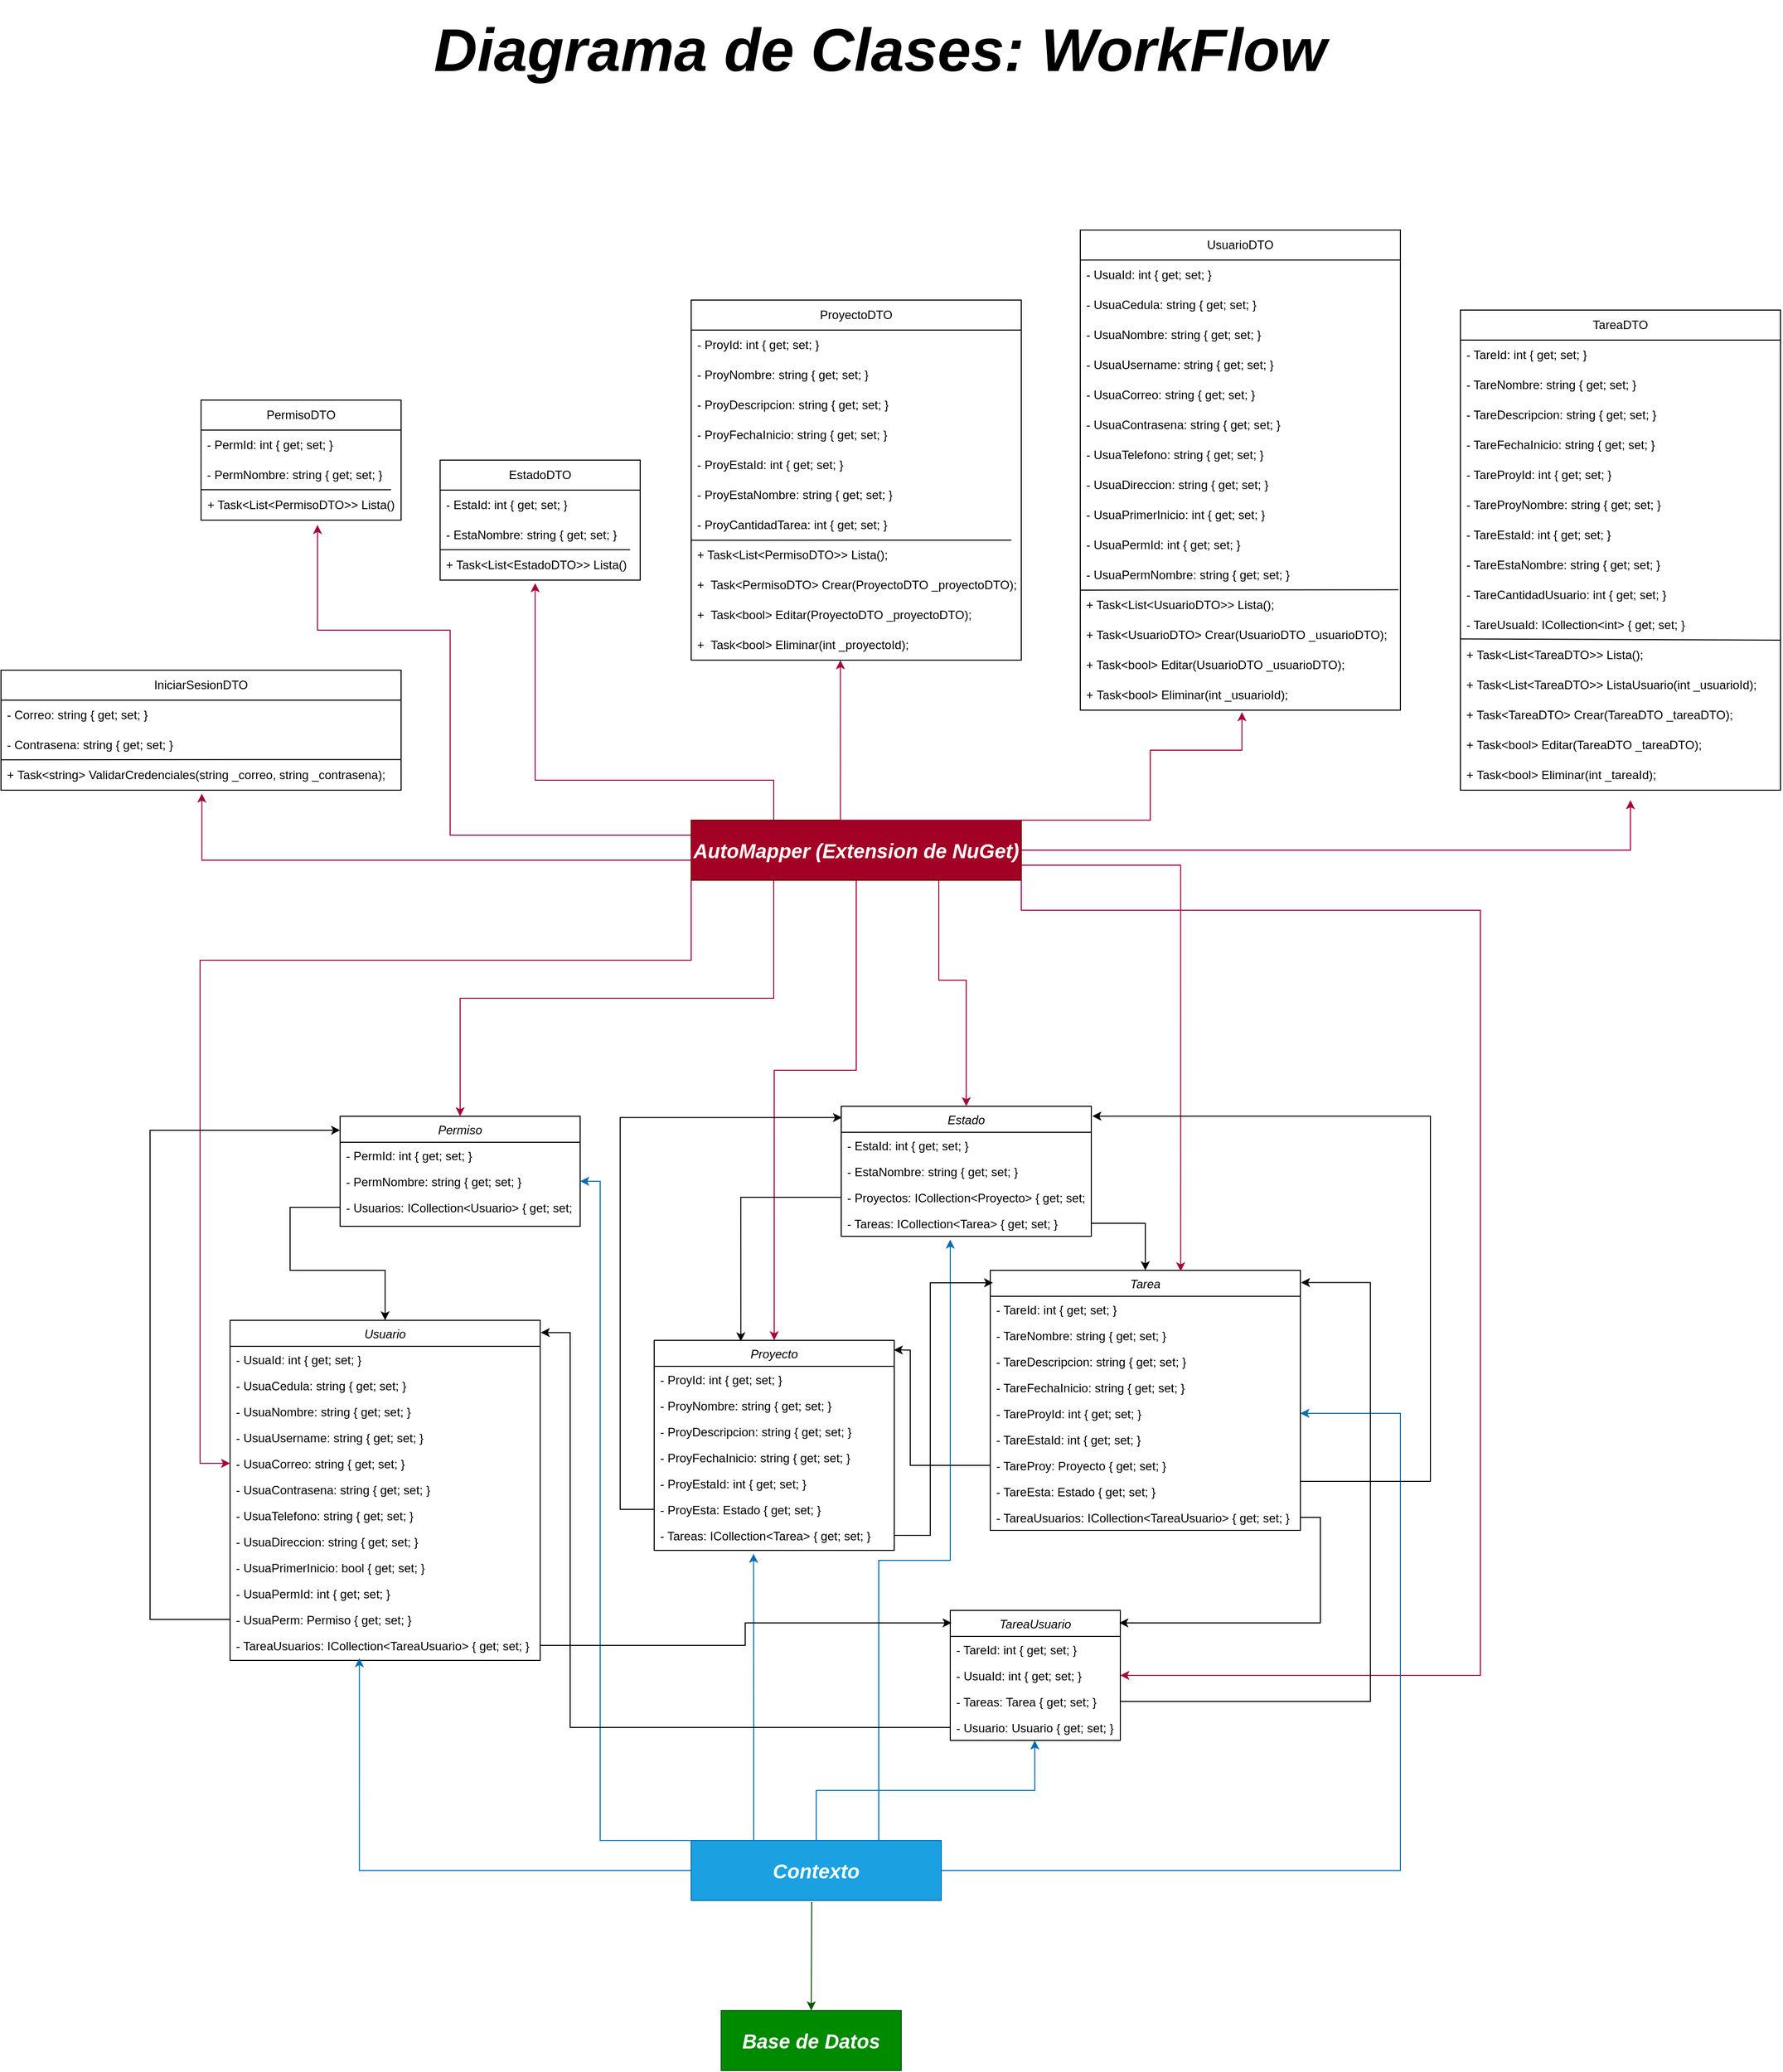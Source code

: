 <mxfile>
    <diagram id="C5RBs43oDa-KdzZeNtuy" name="Page-1">
        <mxGraphModel dx="2502" dy="2312" grid="1" gridSize="10" guides="1" tooltips="1" connect="1" arrows="1" fold="1" page="1" pageScale="1" pageWidth="827" pageHeight="1169" math="0" shadow="0">
            <root>
                <mxCell id="WIyWlLk6GJQsqaUBKTNV-0"/>
                <mxCell id="WIyWlLk6GJQsqaUBKTNV-1" parent="WIyWlLk6GJQsqaUBKTNV-0"/>
                <mxCell id="zkfFHV4jXpPFQw0GAbJ--0" value="Usuario" style="swimlane;fontStyle=2;align=center;verticalAlign=top;childLayout=stackLayout;horizontal=1;startSize=26;horizontalStack=0;resizeParent=1;resizeLast=0;collapsible=1;marginBottom=0;rounded=0;shadow=0;strokeWidth=1;" parent="WIyWlLk6GJQsqaUBKTNV-1" vertex="1">
                    <mxGeometry x="-250" y="230" width="310" height="340" as="geometry">
                        <mxRectangle x="230" y="140" width="160" height="26" as="alternateBounds"/>
                    </mxGeometry>
                </mxCell>
                <mxCell id="zkfFHV4jXpPFQw0GAbJ--1" value="- UsuaId: int { get; set; }" style="text;align=left;verticalAlign=top;spacingLeft=4;spacingRight=4;overflow=hidden;rotatable=0;points=[[0,0.5],[1,0.5]];portConstraint=eastwest;" parent="zkfFHV4jXpPFQw0GAbJ--0" vertex="1">
                    <mxGeometry y="26" width="310" height="26" as="geometry"/>
                </mxCell>
                <mxCell id="zkfFHV4jXpPFQw0GAbJ--3" value="- UsuaCedula: string { get; set; }" style="text;align=left;verticalAlign=top;spacingLeft=4;spacingRight=4;overflow=hidden;rotatable=0;points=[[0,0.5],[1,0.5]];portConstraint=eastwest;rounded=0;shadow=0;html=0;" parent="zkfFHV4jXpPFQw0GAbJ--0" vertex="1">
                    <mxGeometry y="52" width="310" height="26" as="geometry"/>
                </mxCell>
                <mxCell id="zkfFHV4jXpPFQw0GAbJ--2" value="- UsuaNombre: string { get; set; }" style="text;align=left;verticalAlign=top;spacingLeft=4;spacingRight=4;overflow=hidden;rotatable=0;points=[[0,0.5],[1,0.5]];portConstraint=eastwest;rounded=0;shadow=0;html=0;" parent="zkfFHV4jXpPFQw0GAbJ--0" vertex="1">
                    <mxGeometry y="78" width="310" height="26" as="geometry"/>
                </mxCell>
                <mxCell id="cgfLAunjBl5AqcfW7Ivh-0" value="- UsuaUsername: string { get; set; }" style="text;align=left;verticalAlign=top;spacingLeft=4;spacingRight=4;overflow=hidden;rotatable=0;points=[[0,0.5],[1,0.5]];portConstraint=eastwest;rounded=0;shadow=0;html=0;" parent="zkfFHV4jXpPFQw0GAbJ--0" vertex="1">
                    <mxGeometry y="104" width="310" height="26" as="geometry"/>
                </mxCell>
                <mxCell id="cgfLAunjBl5AqcfW7Ivh-1" value="- UsuaCorreo: string { get; set; }" style="text;align=left;verticalAlign=top;spacingLeft=4;spacingRight=4;overflow=hidden;rotatable=0;points=[[0,0.5],[1,0.5]];portConstraint=eastwest;rounded=0;shadow=0;html=0;" parent="zkfFHV4jXpPFQw0GAbJ--0" vertex="1">
                    <mxGeometry y="130" width="310" height="26" as="geometry"/>
                </mxCell>
                <mxCell id="cgfLAunjBl5AqcfW7Ivh-2" value="- UsuaContrasena: string { get; set; }" style="text;align=left;verticalAlign=top;spacingLeft=4;spacingRight=4;overflow=hidden;rotatable=0;points=[[0,0.5],[1,0.5]];portConstraint=eastwest;rounded=0;shadow=0;html=0;" parent="zkfFHV4jXpPFQw0GAbJ--0" vertex="1">
                    <mxGeometry y="156" width="310" height="26" as="geometry"/>
                </mxCell>
                <mxCell id="cgfLAunjBl5AqcfW7Ivh-3" value="- UsuaTelefono: string { get; set; }" style="text;align=left;verticalAlign=top;spacingLeft=4;spacingRight=4;overflow=hidden;rotatable=0;points=[[0,0.5],[1,0.5]];portConstraint=eastwest;rounded=0;shadow=0;html=0;" parent="zkfFHV4jXpPFQw0GAbJ--0" vertex="1">
                    <mxGeometry y="182" width="310" height="26" as="geometry"/>
                </mxCell>
                <mxCell id="cgfLAunjBl5AqcfW7Ivh-4" value="- UsuaDireccion: string { get; set; }" style="text;align=left;verticalAlign=top;spacingLeft=4;spacingRight=4;overflow=hidden;rotatable=0;points=[[0,0.5],[1,0.5]];portConstraint=eastwest;rounded=0;shadow=0;html=0;" parent="zkfFHV4jXpPFQw0GAbJ--0" vertex="1">
                    <mxGeometry y="208" width="310" height="26" as="geometry"/>
                </mxCell>
                <mxCell id="cgfLAunjBl5AqcfW7Ivh-5" value="- UsuaPrimerInicio: bool { get; set; }" style="text;align=left;verticalAlign=top;spacingLeft=4;spacingRight=4;overflow=hidden;rotatable=0;points=[[0,0.5],[1,0.5]];portConstraint=eastwest;rounded=0;shadow=0;html=0;" parent="zkfFHV4jXpPFQw0GAbJ--0" vertex="1">
                    <mxGeometry y="234" width="310" height="26" as="geometry"/>
                </mxCell>
                <mxCell id="cgfLAunjBl5AqcfW7Ivh-6" value="- UsuaPermId: int { get; set; }" style="text;align=left;verticalAlign=top;spacingLeft=4;spacingRight=4;overflow=hidden;rotatable=0;points=[[0,0.5],[1,0.5]];portConstraint=eastwest;rounded=0;shadow=0;html=0;" parent="zkfFHV4jXpPFQw0GAbJ--0" vertex="1">
                    <mxGeometry y="260" width="310" height="26" as="geometry"/>
                </mxCell>
                <mxCell id="cgfLAunjBl5AqcfW7Ivh-7" value="- UsuaPerm: Permiso { get; set; }" style="text;align=left;verticalAlign=top;spacingLeft=4;spacingRight=4;overflow=hidden;rotatable=0;points=[[0,0.5],[1,0.5]];portConstraint=eastwest;rounded=0;shadow=0;html=0;" parent="zkfFHV4jXpPFQw0GAbJ--0" vertex="1">
                    <mxGeometry y="286" width="310" height="26" as="geometry"/>
                </mxCell>
                <mxCell id="cgfLAunjBl5AqcfW7Ivh-8" value="- TareaUsuarios: ICollection&lt;TareaUsuario&gt; { get; set; }" style="text;align=left;verticalAlign=top;spacingLeft=4;spacingRight=4;overflow=hidden;rotatable=0;points=[[0,0.5],[1,0.5]];portConstraint=eastwest;rounded=0;shadow=0;html=0;" parent="zkfFHV4jXpPFQw0GAbJ--0" vertex="1">
                    <mxGeometry y="312" width="310" height="26" as="geometry"/>
                </mxCell>
                <mxCell id="cgfLAunjBl5AqcfW7Ivh-11" value="Permiso" style="swimlane;fontStyle=2;align=center;verticalAlign=top;childLayout=stackLayout;horizontal=1;startSize=26;horizontalStack=0;resizeParent=1;resizeLast=0;collapsible=1;marginBottom=0;rounded=0;shadow=0;strokeWidth=1;" parent="WIyWlLk6GJQsqaUBKTNV-1" vertex="1">
                    <mxGeometry x="-140" y="26" width="240" height="110" as="geometry">
                        <mxRectangle x="230" y="140" width="160" height="26" as="alternateBounds"/>
                    </mxGeometry>
                </mxCell>
                <mxCell id="cgfLAunjBl5AqcfW7Ivh-12" value="- PermId: int { get; set; }" style="text;align=left;verticalAlign=top;spacingLeft=4;spacingRight=4;overflow=hidden;rotatable=0;points=[[0,0.5],[1,0.5]];portConstraint=eastwest;" parent="cgfLAunjBl5AqcfW7Ivh-11" vertex="1">
                    <mxGeometry y="26" width="240" height="26" as="geometry"/>
                </mxCell>
                <mxCell id="cgfLAunjBl5AqcfW7Ivh-14" value="- PermNombre: string { get; set; }" style="text;align=left;verticalAlign=top;spacingLeft=4;spacingRight=4;overflow=hidden;rotatable=0;points=[[0,0.5],[1,0.5]];portConstraint=eastwest;rounded=0;shadow=0;html=0;" parent="cgfLAunjBl5AqcfW7Ivh-11" vertex="1">
                    <mxGeometry y="52" width="240" height="26" as="geometry"/>
                </mxCell>
                <mxCell id="cgfLAunjBl5AqcfW7Ivh-43" value="- Usuarios: ICollection&lt;Usuario&gt; { get; set; }" style="text;align=left;verticalAlign=top;spacingLeft=4;spacingRight=4;overflow=hidden;rotatable=0;points=[[0,0.5],[1,0.5]];portConstraint=eastwest;rounded=0;shadow=0;html=0;" parent="cgfLAunjBl5AqcfW7Ivh-11" vertex="1">
                    <mxGeometry y="78" width="240" height="26" as="geometry"/>
                </mxCell>
                <mxCell id="cgfLAunjBl5AqcfW7Ivh-39" value="Estado&#10;" style="swimlane;fontStyle=2;align=center;verticalAlign=top;childLayout=stackLayout;horizontal=1;startSize=26;horizontalStack=0;resizeParent=1;resizeLast=0;collapsible=1;marginBottom=0;rounded=0;shadow=0;strokeWidth=1;" parent="WIyWlLk6GJQsqaUBKTNV-1" vertex="1">
                    <mxGeometry x="361" y="16" width="250" height="130" as="geometry">
                        <mxRectangle x="230" y="140" width="160" height="26" as="alternateBounds"/>
                    </mxGeometry>
                </mxCell>
                <mxCell id="cgfLAunjBl5AqcfW7Ivh-40" value="- EstaId: int { get; set; }" style="text;align=left;verticalAlign=top;spacingLeft=4;spacingRight=4;overflow=hidden;rotatable=0;points=[[0,0.5],[1,0.5]];portConstraint=eastwest;" parent="cgfLAunjBl5AqcfW7Ivh-39" vertex="1">
                    <mxGeometry y="26" width="250" height="26" as="geometry"/>
                </mxCell>
                <mxCell id="cgfLAunjBl5AqcfW7Ivh-41" value="- EstaNombre: string { get; set; }" style="text;align=left;verticalAlign=top;spacingLeft=4;spacingRight=4;overflow=hidden;rotatable=0;points=[[0,0.5],[1,0.5]];portConstraint=eastwest;rounded=0;shadow=0;html=0;" parent="cgfLAunjBl5AqcfW7Ivh-39" vertex="1">
                    <mxGeometry y="52" width="250" height="26" as="geometry"/>
                </mxCell>
                <mxCell id="cgfLAunjBl5AqcfW7Ivh-44" value="- Proyectos: ICollection&lt;Proyecto&gt; { get; set; }" style="text;align=left;verticalAlign=top;spacingLeft=4;spacingRight=4;overflow=hidden;rotatable=0;points=[[0,0.5],[1,0.5]];portConstraint=eastwest;rounded=0;shadow=0;html=0;" parent="cgfLAunjBl5AqcfW7Ivh-39" vertex="1">
                    <mxGeometry y="78" width="250" height="26" as="geometry"/>
                </mxCell>
                <mxCell id="cgfLAunjBl5AqcfW7Ivh-45" value="- Tareas: ICollection&lt;Tarea&gt; { get; set; }" style="text;align=left;verticalAlign=top;spacingLeft=4;spacingRight=4;overflow=hidden;rotatable=0;points=[[0,0.5],[1,0.5]];portConstraint=eastwest;rounded=0;shadow=0;html=0;" parent="cgfLAunjBl5AqcfW7Ivh-39" vertex="1">
                    <mxGeometry y="104" width="250" height="26" as="geometry"/>
                </mxCell>
                <mxCell id="cgfLAunjBl5AqcfW7Ivh-46" value="Proyecto" style="swimlane;fontStyle=2;align=center;verticalAlign=top;childLayout=stackLayout;horizontal=1;startSize=26;horizontalStack=0;resizeParent=1;resizeLast=0;collapsible=1;marginBottom=0;rounded=0;shadow=0;strokeWidth=1;" parent="WIyWlLk6GJQsqaUBKTNV-1" vertex="1">
                    <mxGeometry x="174" y="250" width="240" height="210" as="geometry">
                        <mxRectangle x="230" y="140" width="160" height="26" as="alternateBounds"/>
                    </mxGeometry>
                </mxCell>
                <mxCell id="cgfLAunjBl5AqcfW7Ivh-47" value="- ProyId: int { get; set; }" style="text;align=left;verticalAlign=top;spacingLeft=4;spacingRight=4;overflow=hidden;rotatable=0;points=[[0,0.5],[1,0.5]];portConstraint=eastwest;" parent="cgfLAunjBl5AqcfW7Ivh-46" vertex="1">
                    <mxGeometry y="26" width="240" height="26" as="geometry"/>
                </mxCell>
                <mxCell id="cgfLAunjBl5AqcfW7Ivh-48" value="- ProyNombre: string { get; set; }" style="text;align=left;verticalAlign=top;spacingLeft=4;spacingRight=4;overflow=hidden;rotatable=0;points=[[0,0.5],[1,0.5]];portConstraint=eastwest;rounded=0;shadow=0;html=0;" parent="cgfLAunjBl5AqcfW7Ivh-46" vertex="1">
                    <mxGeometry y="52" width="240" height="26" as="geometry"/>
                </mxCell>
                <mxCell id="cgfLAunjBl5AqcfW7Ivh-49" value="- ProyDescripcion: string { get; set; }" style="text;align=left;verticalAlign=top;spacingLeft=4;spacingRight=4;overflow=hidden;rotatable=0;points=[[0,0.5],[1,0.5]];portConstraint=eastwest;rounded=0;shadow=0;html=0;" parent="cgfLAunjBl5AqcfW7Ivh-46" vertex="1">
                    <mxGeometry y="78" width="240" height="26" as="geometry"/>
                </mxCell>
                <mxCell id="cgfLAunjBl5AqcfW7Ivh-50" value="- ProyFechaInicio: string { get; set; }" style="text;align=left;verticalAlign=top;spacingLeft=4;spacingRight=4;overflow=hidden;rotatable=0;points=[[0,0.5],[1,0.5]];portConstraint=eastwest;rounded=0;shadow=0;html=0;" parent="cgfLAunjBl5AqcfW7Ivh-46" vertex="1">
                    <mxGeometry y="104" width="240" height="26" as="geometry"/>
                </mxCell>
                <mxCell id="cgfLAunjBl5AqcfW7Ivh-51" value="- ProyEstaId: int { get; set; }" style="text;align=left;verticalAlign=top;spacingLeft=4;spacingRight=4;overflow=hidden;rotatable=0;points=[[0,0.5],[1,0.5]];portConstraint=eastwest;rounded=0;shadow=0;html=0;" parent="cgfLAunjBl5AqcfW7Ivh-46" vertex="1">
                    <mxGeometry y="130" width="240" height="26" as="geometry"/>
                </mxCell>
                <mxCell id="cgfLAunjBl5AqcfW7Ivh-60" value="- ProyEsta: Estado { get; set; }" style="text;align=left;verticalAlign=top;spacingLeft=4;spacingRight=4;overflow=hidden;rotatable=0;points=[[0,0.5],[1,0.5]];portConstraint=eastwest;rounded=0;shadow=0;html=0;" parent="cgfLAunjBl5AqcfW7Ivh-46" vertex="1">
                    <mxGeometry y="156" width="240" height="26" as="geometry"/>
                </mxCell>
                <mxCell id="cgfLAunjBl5AqcfW7Ivh-61" value="- Tareas: ICollection&lt;Tarea&gt; { get; set; }" style="text;align=left;verticalAlign=top;spacingLeft=4;spacingRight=4;overflow=hidden;rotatable=0;points=[[0,0.5],[1,0.5]];portConstraint=eastwest;rounded=0;shadow=0;html=0;" parent="cgfLAunjBl5AqcfW7Ivh-46" vertex="1">
                    <mxGeometry y="182" width="240" height="26" as="geometry"/>
                </mxCell>
                <mxCell id="cgfLAunjBl5AqcfW7Ivh-62" value="Tarea" style="swimlane;fontStyle=2;align=center;verticalAlign=top;childLayout=stackLayout;horizontal=1;startSize=26;horizontalStack=0;resizeParent=1;resizeLast=0;collapsible=1;marginBottom=0;rounded=0;shadow=0;strokeWidth=1;" parent="WIyWlLk6GJQsqaUBKTNV-1" vertex="1">
                    <mxGeometry x="510" y="180" width="310" height="260" as="geometry">
                        <mxRectangle x="230" y="140" width="160" height="26" as="alternateBounds"/>
                    </mxGeometry>
                </mxCell>
                <mxCell id="cgfLAunjBl5AqcfW7Ivh-63" value="- TareId: int { get; set; }" style="text;align=left;verticalAlign=top;spacingLeft=4;spacingRight=4;overflow=hidden;rotatable=0;points=[[0,0.5],[1,0.5]];portConstraint=eastwest;" parent="cgfLAunjBl5AqcfW7Ivh-62" vertex="1">
                    <mxGeometry y="26" width="310" height="26" as="geometry"/>
                </mxCell>
                <mxCell id="cgfLAunjBl5AqcfW7Ivh-64" value="- TareNombre: string { get; set; }" style="text;align=left;verticalAlign=top;spacingLeft=4;spacingRight=4;overflow=hidden;rotatable=0;points=[[0,0.5],[1,0.5]];portConstraint=eastwest;rounded=0;shadow=0;html=0;" parent="cgfLAunjBl5AqcfW7Ivh-62" vertex="1">
                    <mxGeometry y="52" width="310" height="26" as="geometry"/>
                </mxCell>
                <mxCell id="cgfLAunjBl5AqcfW7Ivh-65" value="- TareDescripcion: string { get; set; }" style="text;align=left;verticalAlign=top;spacingLeft=4;spacingRight=4;overflow=hidden;rotatable=0;points=[[0,0.5],[1,0.5]];portConstraint=eastwest;rounded=0;shadow=0;html=0;" parent="cgfLAunjBl5AqcfW7Ivh-62" vertex="1">
                    <mxGeometry y="78" width="310" height="26" as="geometry"/>
                </mxCell>
                <mxCell id="cgfLAunjBl5AqcfW7Ivh-66" value="- TareFechaInicio: string { get; set; }" style="text;align=left;verticalAlign=top;spacingLeft=4;spacingRight=4;overflow=hidden;rotatable=0;points=[[0,0.5],[1,0.5]];portConstraint=eastwest;rounded=0;shadow=0;html=0;" parent="cgfLAunjBl5AqcfW7Ivh-62" vertex="1">
                    <mxGeometry y="104" width="310" height="26" as="geometry"/>
                </mxCell>
                <mxCell id="cgfLAunjBl5AqcfW7Ivh-78" value="- TareProyId: int { get; set; }" style="text;align=left;verticalAlign=top;spacingLeft=4;spacingRight=4;overflow=hidden;rotatable=0;points=[[0,0.5],[1,0.5]];portConstraint=eastwest;rounded=0;shadow=0;html=0;" parent="cgfLAunjBl5AqcfW7Ivh-62" vertex="1">
                    <mxGeometry y="130" width="310" height="26" as="geometry"/>
                </mxCell>
                <mxCell id="cgfLAunjBl5AqcfW7Ivh-67" value="- TareEstaId: int { get; set; }" style="text;align=left;verticalAlign=top;spacingLeft=4;spacingRight=4;overflow=hidden;rotatable=0;points=[[0,0.5],[1,0.5]];portConstraint=eastwest;rounded=0;shadow=0;html=0;" parent="cgfLAunjBl5AqcfW7Ivh-62" vertex="1">
                    <mxGeometry y="156" width="310" height="26" as="geometry"/>
                </mxCell>
                <mxCell id="cgfLAunjBl5AqcfW7Ivh-68" value="- TareProy: Proyecto { get; set; }" style="text;align=left;verticalAlign=top;spacingLeft=4;spacingRight=4;overflow=hidden;rotatable=0;points=[[0,0.5],[1,0.5]];portConstraint=eastwest;rounded=0;shadow=0;html=0;" parent="cgfLAunjBl5AqcfW7Ivh-62" vertex="1">
                    <mxGeometry y="182" width="310" height="26" as="geometry"/>
                </mxCell>
                <mxCell id="cgfLAunjBl5AqcfW7Ivh-79" value="- TareEsta: Estado { get; set; }" style="text;align=left;verticalAlign=top;spacingLeft=4;spacingRight=4;overflow=hidden;rotatable=0;points=[[0,0.5],[1,0.5]];portConstraint=eastwest;rounded=0;shadow=0;html=0;" parent="cgfLAunjBl5AqcfW7Ivh-62" vertex="1">
                    <mxGeometry y="208" width="310" height="26" as="geometry"/>
                </mxCell>
                <mxCell id="cgfLAunjBl5AqcfW7Ivh-69" value="- TareaUsuarios: ICollection&lt;TareaUsuario&gt; { get; set; }" style="text;align=left;verticalAlign=top;spacingLeft=4;spacingRight=4;overflow=hidden;rotatable=0;points=[[0,0.5],[1,0.5]];portConstraint=eastwest;rounded=0;shadow=0;html=0;" parent="cgfLAunjBl5AqcfW7Ivh-62" vertex="1">
                    <mxGeometry y="234" width="310" height="26" as="geometry"/>
                </mxCell>
                <mxCell id="0" value="TareaUsuario" style="swimlane;fontStyle=2;align=center;verticalAlign=top;childLayout=stackLayout;horizontal=1;startSize=26;horizontalStack=0;resizeParent=1;resizeLast=0;collapsible=1;marginBottom=0;rounded=0;shadow=0;strokeWidth=1;" parent="WIyWlLk6GJQsqaUBKTNV-1" vertex="1">
                    <mxGeometry x="470" y="520" width="170" height="130" as="geometry">
                        <mxRectangle x="230" y="140" width="160" height="26" as="alternateBounds"/>
                    </mxGeometry>
                </mxCell>
                <mxCell id="1" value="- TareId: int { get; set; }" style="text;align=left;verticalAlign=top;spacingLeft=4;spacingRight=4;overflow=hidden;rotatable=0;points=[[0,0.5],[1,0.5]];portConstraint=eastwest;" parent="0" vertex="1">
                    <mxGeometry y="26" width="170" height="26" as="geometry"/>
                </mxCell>
                <mxCell id="2" value="- UsuaId: int { get; set; }" style="text;align=left;verticalAlign=top;spacingLeft=4;spacingRight=4;overflow=hidden;rotatable=0;points=[[0,0.5],[1,0.5]];portConstraint=eastwest;rounded=0;shadow=0;html=0;" parent="0" vertex="1">
                    <mxGeometry y="52" width="170" height="26" as="geometry"/>
                </mxCell>
                <mxCell id="3" value="- Tareas: Tarea { get; set; }" style="text;align=left;verticalAlign=top;spacingLeft=4;spacingRight=4;overflow=hidden;rotatable=0;points=[[0,0.5],[1,0.5]];portConstraint=eastwest;rounded=0;shadow=0;html=0;" parent="0" vertex="1">
                    <mxGeometry y="78" width="170" height="26" as="geometry"/>
                </mxCell>
                <mxCell id="4" value="- Usuario: Usuario { get; set; }" style="text;align=left;verticalAlign=top;spacingLeft=4;spacingRight=4;overflow=hidden;rotatable=0;points=[[0,0.5],[1,0.5]];portConstraint=eastwest;rounded=0;shadow=0;html=0;" parent="0" vertex="1">
                    <mxGeometry y="104" width="170" height="26" as="geometry"/>
                </mxCell>
                <mxCell id="5KYhwLMDl0KNkNTsdZLe-188" style="edgeStyle=orthogonalEdgeStyle;rounded=0;orthogonalLoop=1;jettySize=auto;html=1;exitX=1;exitY=0.5;exitDx=0;exitDy=0;entryX=1;entryY=0.5;entryDx=0;entryDy=0;strokeColor=#006EAF;" parent="WIyWlLk6GJQsqaUBKTNV-1" source="6" target="cgfLAunjBl5AqcfW7Ivh-78" edge="1">
                    <mxGeometry relative="1" as="geometry">
                        <Array as="points">
                            <mxPoint x="920" y="780"/>
                            <mxPoint x="920" y="323"/>
                        </Array>
                    </mxGeometry>
                </mxCell>
                <mxCell id="5KYhwLMDl0KNkNTsdZLe-193" style="edgeStyle=orthogonalEdgeStyle;rounded=0;orthogonalLoop=1;jettySize=auto;html=1;exitX=0.25;exitY=0;exitDx=0;exitDy=0;entryX=1;entryY=0.5;entryDx=0;entryDy=0;strokeColor=#006EAF;" parent="WIyWlLk6GJQsqaUBKTNV-1" source="6" target="cgfLAunjBl5AqcfW7Ivh-14" edge="1">
                    <mxGeometry relative="1" as="geometry">
                        <Array as="points">
                            <mxPoint x="120" y="750"/>
                            <mxPoint x="120" y="91"/>
                        </Array>
                    </mxGeometry>
                </mxCell>
                <mxCell id="6" value="&lt;font style=&quot;font-size: 20px;&quot;&gt;&lt;b&gt;&lt;i&gt;Contexto&lt;/i&gt;&lt;/b&gt;&lt;/font&gt;" style="rounded=0;whiteSpace=wrap;html=1;fillColor=#1ba1e2;fontColor=#ffffff;strokeColor=#006EAF;" parent="WIyWlLk6GJQsqaUBKTNV-1" vertex="1">
                    <mxGeometry x="211" y="750" width="250" height="60" as="geometry"/>
                </mxCell>
                <mxCell id="59" value="&lt;font style=&quot;font-size: 20px;&quot;&gt;&lt;b&gt;&lt;i&gt;Base de Datos&lt;/i&gt;&lt;/b&gt;&lt;/font&gt;" style="rounded=0;whiteSpace=wrap;html=1;fillColor=#008a00;fontColor=#ffffff;strokeColor=#005700;" parent="WIyWlLk6GJQsqaUBKTNV-1" vertex="1">
                    <mxGeometry x="241" y="920" width="180" height="60" as="geometry"/>
                </mxCell>
                <mxCell id="60" value="" style="endArrow=classic;html=1;entryX=0.5;entryY=0;entryDx=0;entryDy=0;exitX=0.482;exitY=1.025;exitDx=0;exitDy=0;exitPerimeter=0;fillColor=#008a00;strokeColor=#005700;" parent="WIyWlLk6GJQsqaUBKTNV-1" source="6" target="59" edge="1">
                    <mxGeometry width="50" height="50" relative="1" as="geometry">
                        <mxPoint x="341" y="860" as="sourcePoint"/>
                        <mxPoint x="391" y="810" as="targetPoint"/>
                    </mxGeometry>
                </mxCell>
                <mxCell id="5KYhwLMDl0KNkNTsdZLe-171" style="edgeStyle=orthogonalEdgeStyle;rounded=0;orthogonalLoop=1;jettySize=auto;html=1;exitX=1;exitY=0.5;exitDx=0;exitDy=0;strokeColor=#A50040;" parent="WIyWlLk6GJQsqaUBKTNV-1" source="61" edge="1">
                    <mxGeometry relative="1" as="geometry">
                        <mxPoint x="1150" y="-290" as="targetPoint"/>
                        <Array as="points">
                            <mxPoint x="1150" y="-240"/>
                            <mxPoint x="1150" y="-290"/>
                        </Array>
                    </mxGeometry>
                </mxCell>
                <mxCell id="5KYhwLMDl0KNkNTsdZLe-176" style="edgeStyle=orthogonalEdgeStyle;rounded=0;orthogonalLoop=1;jettySize=auto;html=1;exitX=0.75;exitY=1;exitDx=0;exitDy=0;strokeColor=#A50040;" parent="WIyWlLk6GJQsqaUBKTNV-1" source="61" target="cgfLAunjBl5AqcfW7Ivh-39" edge="1">
                    <mxGeometry relative="1" as="geometry">
                        <Array as="points">
                            <mxPoint x="459" y="-110"/>
                            <mxPoint x="486" y="-110"/>
                        </Array>
                    </mxGeometry>
                </mxCell>
                <mxCell id="5KYhwLMDl0KNkNTsdZLe-177" style="edgeStyle=orthogonalEdgeStyle;rounded=0;orthogonalLoop=1;jettySize=auto;html=1;exitX=0.5;exitY=1;exitDx=0;exitDy=0;entryX=0.5;entryY=0;entryDx=0;entryDy=0;strokeColor=#A50040;" parent="WIyWlLk6GJQsqaUBKTNV-1" source="61" target="cgfLAunjBl5AqcfW7Ivh-46" edge="1">
                    <mxGeometry relative="1" as="geometry">
                        <Array as="points">
                            <mxPoint x="376" y="-20"/>
                            <mxPoint x="294" y="-20"/>
                        </Array>
                    </mxGeometry>
                </mxCell>
                <mxCell id="5KYhwLMDl0KNkNTsdZLe-179" style="edgeStyle=orthogonalEdgeStyle;rounded=0;orthogonalLoop=1;jettySize=auto;html=1;exitX=0;exitY=1;exitDx=0;exitDy=0;entryX=0;entryY=0.5;entryDx=0;entryDy=0;strokeColor=#A50040;" parent="WIyWlLk6GJQsqaUBKTNV-1" source="61" target="cgfLAunjBl5AqcfW7Ivh-1" edge="1">
                    <mxGeometry relative="1" as="geometry">
                        <Array as="points">
                            <mxPoint x="211" y="-130"/>
                            <mxPoint x="-280" y="-130"/>
                            <mxPoint x="-280" y="373"/>
                        </Array>
                    </mxGeometry>
                </mxCell>
                <mxCell id="5KYhwLMDl0KNkNTsdZLe-181" style="edgeStyle=orthogonalEdgeStyle;rounded=0;orthogonalLoop=1;jettySize=auto;html=1;exitX=0.25;exitY=1;exitDx=0;exitDy=0;entryX=0.5;entryY=0;entryDx=0;entryDy=0;strokeColor=#A50040;" parent="WIyWlLk6GJQsqaUBKTNV-1" source="61" target="cgfLAunjBl5AqcfW7Ivh-11" edge="1">
                    <mxGeometry relative="1" as="geometry">
                        <Array as="points">
                            <mxPoint x="293" y="-92"/>
                            <mxPoint x="-20" y="-92"/>
                        </Array>
                    </mxGeometry>
                </mxCell>
                <mxCell id="5KYhwLMDl0KNkNTsdZLe-182" style="edgeStyle=orthogonalEdgeStyle;rounded=0;orthogonalLoop=1;jettySize=auto;html=1;exitX=1;exitY=1;exitDx=0;exitDy=0;strokeColor=#A50040;" parent="WIyWlLk6GJQsqaUBKTNV-1" source="61" target="2" edge="1">
                    <mxGeometry relative="1" as="geometry">
                        <Array as="points">
                            <mxPoint x="541" y="-180"/>
                            <mxPoint x="1000" y="-180"/>
                            <mxPoint x="1000" y="585"/>
                        </Array>
                    </mxGeometry>
                </mxCell>
                <mxCell id="61" value="&lt;font size=&quot;1&quot; style=&quot;&quot;&gt;&lt;b style=&quot;&quot;&gt;&lt;i style=&quot;font-size: 20px;&quot;&gt;AutoMapper (Extension de NuGet)&lt;/i&gt;&lt;/b&gt;&lt;/font&gt;" style="rounded=0;whiteSpace=wrap;html=1;fillColor=#a20025;fontColor=#ffffff;strokeColor=#6F0000;" parent="WIyWlLk6GJQsqaUBKTNV-1" vertex="1">
                    <mxGeometry x="211" y="-270" width="330" height="60" as="geometry"/>
                </mxCell>
                <mxCell id="65" value="EstadoDTO" style="swimlane;fontStyle=0;childLayout=stackLayout;horizontal=1;startSize=30;horizontalStack=0;resizeParent=1;resizeParentMax=0;resizeLast=0;collapsible=1;marginBottom=0;whiteSpace=wrap;html=1;" parent="WIyWlLk6GJQsqaUBKTNV-1" vertex="1">
                    <mxGeometry x="-40" y="-630" width="200" height="120" as="geometry">
                        <mxRectangle x="410" y="-750" width="100" height="30" as="alternateBounds"/>
                    </mxGeometry>
                </mxCell>
                <mxCell id="66" value="- EstaId: int { get; set; }" style="text;strokeColor=none;fillColor=none;align=left;verticalAlign=middle;spacingLeft=4;spacingRight=4;overflow=hidden;points=[[0,0.5],[1,0.5]];portConstraint=eastwest;rotatable=0;whiteSpace=wrap;html=1;" parent="65" vertex="1">
                    <mxGeometry y="30" width="200" height="30" as="geometry"/>
                </mxCell>
                <mxCell id="67" value="- EstaNombre: string { get; set; }" style="text;strokeColor=none;fillColor=none;align=left;verticalAlign=middle;spacingLeft=4;spacingRight=4;overflow=hidden;points=[[0,0.5],[1,0.5]];portConstraint=eastwest;rotatable=0;whiteSpace=wrap;html=1;" parent="65" vertex="1">
                    <mxGeometry y="60" width="200" height="30" as="geometry"/>
                </mxCell>
                <mxCell id="73" value="" style="endArrow=none;html=1;" parent="65" edge="1">
                    <mxGeometry width="50" height="50" relative="1" as="geometry">
                        <mxPoint y="89.6" as="sourcePoint"/>
                        <mxPoint x="190" y="89.6" as="targetPoint"/>
                    </mxGeometry>
                </mxCell>
                <mxCell id="76" value="+ Task&amp;lt;List&amp;lt;EstadoDTO&amp;gt;&amp;gt; Lista()" style="text;strokeColor=none;fillColor=none;align=left;verticalAlign=middle;spacingLeft=4;spacingRight=4;overflow=hidden;points=[[0,0.5],[1,0.5]];portConstraint=eastwest;rotatable=0;whiteSpace=wrap;html=1;" parent="65" vertex="1">
                    <mxGeometry y="90" width="200" height="30" as="geometry"/>
                </mxCell>
                <mxCell id="77" value="PermisoDTO" style="swimlane;fontStyle=0;childLayout=stackLayout;horizontal=1;startSize=30;horizontalStack=0;resizeParent=1;resizeParentMax=0;resizeLast=0;collapsible=1;marginBottom=0;whiteSpace=wrap;html=1;align=center;" parent="WIyWlLk6GJQsqaUBKTNV-1" vertex="1">
                    <mxGeometry x="-279" y="-690" width="200" height="120" as="geometry"/>
                </mxCell>
                <mxCell id="78" value="- PermId: int { get; set; }" style="text;strokeColor=none;fillColor=none;align=left;verticalAlign=middle;spacingLeft=4;spacingRight=4;overflow=hidden;points=[[0,0.5],[1,0.5]];portConstraint=eastwest;rotatable=0;whiteSpace=wrap;html=1;" parent="77" vertex="1">
                    <mxGeometry y="30" width="200" height="30" as="geometry"/>
                </mxCell>
                <mxCell id="80" value="" style="endArrow=none;html=1;" parent="77" edge="1">
                    <mxGeometry width="50" height="50" relative="1" as="geometry">
                        <mxPoint y="89.6" as="sourcePoint"/>
                        <mxPoint x="190" y="89.6" as="targetPoint"/>
                    </mxGeometry>
                </mxCell>
                <mxCell id="79" value="- PermNombre: string { get; set; }" style="text;strokeColor=none;fillColor=none;align=left;verticalAlign=middle;spacingLeft=4;spacingRight=4;overflow=hidden;points=[[0,0.5],[1,0.5]];portConstraint=eastwest;rotatable=0;whiteSpace=wrap;html=1;" parent="77" vertex="1">
                    <mxGeometry y="60" width="200" height="30" as="geometry"/>
                </mxCell>
                <mxCell id="81" value="+ Task&amp;lt;List&amp;lt;PermisoDTO&amp;gt;&amp;gt; Lista()" style="text;strokeColor=none;fillColor=none;align=center;verticalAlign=middle;spacingLeft=4;spacingRight=4;overflow=hidden;points=[[0,0.5],[1,0.5]];portConstraint=eastwest;rotatable=0;whiteSpace=wrap;html=1;" parent="77" vertex="1">
                    <mxGeometry y="90" width="200" height="30" as="geometry"/>
                </mxCell>
                <mxCell id="82" value="UsuarioDTO" style="swimlane;fontStyle=0;childLayout=stackLayout;horizontal=1;startSize=30;horizontalStack=0;resizeParent=1;resizeParentMax=0;resizeLast=0;collapsible=1;marginBottom=0;whiteSpace=wrap;html=1;" parent="WIyWlLk6GJQsqaUBKTNV-1" vertex="1">
                    <mxGeometry x="600" y="-860" width="320" height="480" as="geometry"/>
                </mxCell>
                <mxCell id="83" value="- UsuaId: int { get; set; }" style="text;strokeColor=none;fillColor=none;align=left;verticalAlign=middle;spacingLeft=4;spacingRight=4;overflow=hidden;points=[[0,0.5],[1,0.5]];portConstraint=eastwest;rotatable=0;whiteSpace=wrap;html=1;" parent="82" vertex="1">
                    <mxGeometry y="30" width="320" height="30" as="geometry"/>
                </mxCell>
                <mxCell id="84" value="- UsuaCedula: string { get; set; }" style="text;strokeColor=none;fillColor=none;align=left;verticalAlign=middle;spacingLeft=4;spacingRight=4;overflow=hidden;points=[[0,0.5],[1,0.5]];portConstraint=eastwest;rotatable=0;whiteSpace=wrap;html=1;" parent="82" vertex="1">
                    <mxGeometry y="60" width="320" height="30" as="geometry"/>
                </mxCell>
                <mxCell id="85" value="- UsuaNombre: string { get; set; }" style="text;strokeColor=none;fillColor=none;align=left;verticalAlign=middle;spacingLeft=4;spacingRight=4;overflow=hidden;points=[[0,0.5],[1,0.5]];portConstraint=eastwest;rotatable=0;whiteSpace=wrap;html=1;" parent="82" vertex="1">
                    <mxGeometry y="90" width="320" height="30" as="geometry"/>
                </mxCell>
                <mxCell id="86" value="- UsuaUsername: string { get; set; }" style="text;strokeColor=none;fillColor=none;align=left;verticalAlign=middle;spacingLeft=4;spacingRight=4;overflow=hidden;points=[[0,0.5],[1,0.5]];portConstraint=eastwest;rotatable=0;whiteSpace=wrap;html=1;" parent="82" vertex="1">
                    <mxGeometry y="120" width="320" height="30" as="geometry"/>
                </mxCell>
                <mxCell id="87" value="- UsuaCorreo: string { get; set; }" style="text;strokeColor=none;fillColor=none;align=left;verticalAlign=middle;spacingLeft=4;spacingRight=4;overflow=hidden;points=[[0,0.5],[1,0.5]];portConstraint=eastwest;rotatable=0;whiteSpace=wrap;html=1;" parent="82" vertex="1">
                    <mxGeometry y="150" width="320" height="30" as="geometry"/>
                </mxCell>
                <mxCell id="88" value="- UsuaContrasena: string { get; set; }" style="text;strokeColor=none;fillColor=none;align=left;verticalAlign=middle;spacingLeft=4;spacingRight=4;overflow=hidden;points=[[0,0.5],[1,0.5]];portConstraint=eastwest;rotatable=0;whiteSpace=wrap;html=1;" parent="82" vertex="1">
                    <mxGeometry y="180" width="320" height="30" as="geometry"/>
                </mxCell>
                <mxCell id="89" value="- UsuaTelefono: string { get; set; }" style="text;strokeColor=none;fillColor=none;align=left;verticalAlign=middle;spacingLeft=4;spacingRight=4;overflow=hidden;points=[[0,0.5],[1,0.5]];portConstraint=eastwest;rotatable=0;whiteSpace=wrap;html=1;" parent="82" vertex="1">
                    <mxGeometry y="210" width="320" height="30" as="geometry"/>
                </mxCell>
                <mxCell id="90" value="- UsuaDireccion: string { get; set; }" style="text;strokeColor=none;fillColor=none;align=left;verticalAlign=middle;spacingLeft=4;spacingRight=4;overflow=hidden;points=[[0,0.5],[1,0.5]];portConstraint=eastwest;rotatable=0;whiteSpace=wrap;html=1;" parent="82" vertex="1">
                    <mxGeometry y="240" width="320" height="30" as="geometry"/>
                </mxCell>
                <mxCell id="91" value="- UsuaPrimerInicio: int { get; set; }" style="text;strokeColor=none;fillColor=none;align=left;verticalAlign=middle;spacingLeft=4;spacingRight=4;overflow=hidden;points=[[0,0.5],[1,0.5]];portConstraint=eastwest;rotatable=0;whiteSpace=wrap;html=1;" parent="82" vertex="1">
                    <mxGeometry y="270" width="320" height="30" as="geometry"/>
                </mxCell>
                <mxCell id="92" value="- UsuaPermId: int { get; set; }" style="text;strokeColor=none;fillColor=none;align=left;verticalAlign=middle;spacingLeft=4;spacingRight=4;overflow=hidden;points=[[0,0.5],[1,0.5]];portConstraint=eastwest;rotatable=0;whiteSpace=wrap;html=1;" parent="82" vertex="1">
                    <mxGeometry y="300" width="320" height="30" as="geometry"/>
                </mxCell>
                <mxCell id="93" value="- UsuaPermNombre: string { get; set; }" style="text;strokeColor=none;fillColor=none;align=left;verticalAlign=middle;spacingLeft=4;spacingRight=4;overflow=hidden;points=[[0,0.5],[1,0.5]];portConstraint=eastwest;rotatable=0;whiteSpace=wrap;html=1;" parent="82" vertex="1">
                    <mxGeometry y="330" width="320" height="30" as="geometry"/>
                </mxCell>
                <mxCell id="96" value="" style="endArrow=none;html=1;entryX=0.994;entryY=-0.011;entryDx=0;entryDy=0;entryPerimeter=0;" parent="82" target="94" edge="1">
                    <mxGeometry width="50" height="50" relative="1" as="geometry">
                        <mxPoint y="360" as="sourcePoint"/>
                        <mxPoint x="230" y="360" as="targetPoint"/>
                    </mxGeometry>
                </mxCell>
                <mxCell id="94" value="+ Task&amp;lt;List&amp;lt;UsuarioDTO&amp;gt;&amp;gt; Lista();" style="text;strokeColor=none;fillColor=none;align=left;verticalAlign=middle;spacingLeft=4;spacingRight=4;overflow=hidden;points=[[0,0.5],[1,0.5]];portConstraint=eastwest;rotatable=0;whiteSpace=wrap;html=1;" parent="82" vertex="1">
                    <mxGeometry y="360" width="320" height="30" as="geometry"/>
                </mxCell>
                <mxCell id="97" value="+ Task&amp;lt;UsuarioDTO&amp;gt; Crear(UsuarioDTO _usuarioDTO);" style="text;strokeColor=none;fillColor=none;align=left;verticalAlign=middle;spacingLeft=4;spacingRight=4;overflow=hidden;points=[[0,0.5],[1,0.5]];portConstraint=eastwest;rotatable=0;whiteSpace=wrap;html=1;" parent="82" vertex="1">
                    <mxGeometry y="390" width="320" height="30" as="geometry"/>
                </mxCell>
                <mxCell id="99" value="+ Task&amp;lt;bool&amp;gt; Editar(UsuarioDTO _usuarioDTO);" style="text;strokeColor=none;fillColor=none;align=left;verticalAlign=middle;spacingLeft=4;spacingRight=4;overflow=hidden;points=[[0,0.5],[1,0.5]];portConstraint=eastwest;rotatable=0;whiteSpace=wrap;html=1;" parent="82" vertex="1">
                    <mxGeometry y="420" width="320" height="30" as="geometry"/>
                </mxCell>
                <mxCell id="98" value="+&amp;nbsp;Task&amp;lt;bool&amp;gt; Eliminar(int _usuarioId);" style="text;strokeColor=none;fillColor=none;align=left;verticalAlign=middle;spacingLeft=4;spacingRight=4;overflow=hidden;points=[[0,0.5],[1,0.5]];portConstraint=eastwest;rotatable=0;whiteSpace=wrap;html=1;" parent="82" vertex="1">
                    <mxGeometry y="450" width="320" height="30" as="geometry"/>
                </mxCell>
                <mxCell id="101" value="IniciarSesionDTO" style="swimlane;fontStyle=0;childLayout=stackLayout;horizontal=1;startSize=30;horizontalStack=0;resizeParent=1;resizeParentMax=0;resizeLast=0;collapsible=1;marginBottom=0;whiteSpace=wrap;html=1;" parent="WIyWlLk6GJQsqaUBKTNV-1" vertex="1">
                    <mxGeometry x="-479" y="-420" width="400" height="120" as="geometry"/>
                </mxCell>
                <mxCell id="102" value="- Correo: string { get; set; }" style="text;strokeColor=none;fillColor=none;align=left;verticalAlign=middle;spacingLeft=4;spacingRight=4;overflow=hidden;points=[[0,0.5],[1,0.5]];portConstraint=eastwest;rotatable=0;whiteSpace=wrap;html=1;" parent="101" vertex="1">
                    <mxGeometry y="30" width="400" height="30" as="geometry"/>
                </mxCell>
                <mxCell id="103" value="- Contrasena: string { get; set; }" style="text;strokeColor=none;fillColor=none;align=left;verticalAlign=middle;spacingLeft=4;spacingRight=4;overflow=hidden;points=[[0,0.5],[1,0.5]];portConstraint=eastwest;rotatable=0;whiteSpace=wrap;html=1;" parent="101" vertex="1">
                    <mxGeometry y="60" width="400" height="30" as="geometry"/>
                </mxCell>
                <mxCell id="104" value="" style="endArrow=none;html=1;entryX=1;entryY=-0.022;entryDx=0;entryDy=0;entryPerimeter=0;" parent="101" target="105" edge="1">
                    <mxGeometry width="50" height="50" relative="1" as="geometry">
                        <mxPoint y="89.6" as="sourcePoint"/>
                        <mxPoint x="190" y="89.6" as="targetPoint"/>
                    </mxGeometry>
                </mxCell>
                <mxCell id="105" value="+&amp;nbsp;Task&amp;lt;string&amp;gt; ValidarCredenciales(string _correo, string _contrasena);" style="text;strokeColor=none;fillColor=none;align=left;verticalAlign=middle;spacingLeft=4;spacingRight=4;overflow=hidden;points=[[0,0.5],[1,0.5]];portConstraint=eastwest;rotatable=0;whiteSpace=wrap;html=1;" parent="101" vertex="1">
                    <mxGeometry y="90" width="400" height="30" as="geometry"/>
                </mxCell>
                <mxCell id="5KYhwLMDl0KNkNTsdZLe-161" style="edgeStyle=orthogonalEdgeStyle;rounded=0;orthogonalLoop=1;jettySize=auto;html=1;exitX=1;exitY=0.5;exitDx=0;exitDy=0;" parent="101" source="102" target="102" edge="1">
                    <mxGeometry relative="1" as="geometry"/>
                </mxCell>
                <mxCell id="106" value="ProyectoDTO" style="swimlane;fontStyle=0;childLayout=stackLayout;horizontal=1;startSize=30;horizontalStack=0;resizeParent=1;resizeParentMax=0;resizeLast=0;collapsible=1;marginBottom=0;whiteSpace=wrap;html=1;" parent="WIyWlLk6GJQsqaUBKTNV-1" vertex="1">
                    <mxGeometry x="211" y="-790" width="330" height="360" as="geometry"/>
                </mxCell>
                <mxCell id="107" value="- ProyId: int { get; set; }" style="text;strokeColor=none;fillColor=none;align=left;verticalAlign=middle;spacingLeft=4;spacingRight=4;overflow=hidden;points=[[0,0.5],[1,0.5]];portConstraint=eastwest;rotatable=0;whiteSpace=wrap;html=1;" parent="106" vertex="1">
                    <mxGeometry y="30" width="330" height="30" as="geometry"/>
                </mxCell>
                <mxCell id="113" value="- ProyNombre: string { get; set; }" style="text;strokeColor=none;fillColor=none;align=left;verticalAlign=middle;spacingLeft=4;spacingRight=4;overflow=hidden;points=[[0,0.5],[1,0.5]];portConstraint=eastwest;rotatable=0;whiteSpace=wrap;html=1;" parent="106" vertex="1">
                    <mxGeometry y="60" width="330" height="30" as="geometry"/>
                </mxCell>
                <mxCell id="108" value="- ProyDescripcion: string { get; set; }" style="text;strokeColor=none;fillColor=none;align=left;verticalAlign=middle;spacingLeft=4;spacingRight=4;overflow=hidden;points=[[0,0.5],[1,0.5]];portConstraint=eastwest;rotatable=0;whiteSpace=wrap;html=1;" parent="106" vertex="1">
                    <mxGeometry y="90" width="330" height="30" as="geometry"/>
                </mxCell>
                <mxCell id="114" value="- ProyFechaInicio: string { get; set; }" style="text;strokeColor=none;fillColor=none;align=left;verticalAlign=middle;spacingLeft=4;spacingRight=4;overflow=hidden;points=[[0,0.5],[1,0.5]];portConstraint=eastwest;rotatable=0;whiteSpace=wrap;html=1;" parent="106" vertex="1">
                    <mxGeometry y="120" width="330" height="30" as="geometry"/>
                </mxCell>
                <mxCell id="115" value="- ProyEstaId: int { get; set; }" style="text;strokeColor=none;fillColor=none;align=left;verticalAlign=middle;spacingLeft=4;spacingRight=4;overflow=hidden;points=[[0,0.5],[1,0.5]];portConstraint=eastwest;rotatable=0;whiteSpace=wrap;html=1;" parent="106" vertex="1">
                    <mxGeometry y="150" width="330" height="30" as="geometry"/>
                </mxCell>
                <mxCell id="116" value="- ProyEstaNombre: string { get; set; }" style="text;strokeColor=none;fillColor=none;align=left;verticalAlign=middle;spacingLeft=4;spacingRight=4;overflow=hidden;points=[[0,0.5],[1,0.5]];portConstraint=eastwest;rotatable=0;whiteSpace=wrap;html=1;" parent="106" vertex="1">
                    <mxGeometry y="180" width="330" height="30" as="geometry"/>
                </mxCell>
                <mxCell id="117" value="- ProyCantidadTarea: int { get; set; }" style="text;strokeColor=none;fillColor=none;align=left;verticalAlign=middle;spacingLeft=4;spacingRight=4;overflow=hidden;points=[[0,0.5],[1,0.5]];portConstraint=eastwest;rotatable=0;whiteSpace=wrap;html=1;" parent="106" vertex="1">
                    <mxGeometry y="210" width="330" height="30" as="geometry"/>
                </mxCell>
                <mxCell id="138" value="" style="endArrow=none;html=1;exitX=0;exitY=0.005;exitDx=0;exitDy=0;exitPerimeter=0;" parent="106" source="110" edge="1">
                    <mxGeometry width="50" height="50" relative="1" as="geometry">
                        <mxPoint x="-25" y="240" as="sourcePoint"/>
                        <mxPoint x="320" y="240" as="targetPoint"/>
                    </mxGeometry>
                </mxCell>
                <mxCell id="110" value="+ Task&amp;lt;List&amp;lt;PermisoDTO&amp;gt;&amp;gt; Lista();" style="text;strokeColor=none;fillColor=none;align=left;verticalAlign=middle;spacingLeft=4;spacingRight=4;overflow=hidden;points=[[0,0.5],[1,0.5]];portConstraint=eastwest;rotatable=0;whiteSpace=wrap;html=1;" parent="106" vertex="1">
                    <mxGeometry y="240" width="330" height="30" as="geometry"/>
                </mxCell>
                <mxCell id="118" value="+&amp;nbsp; Task&amp;lt;PermisoDTO&amp;gt; Crear(ProyectoDTO _proyectoDTO);" style="text;strokeColor=none;fillColor=none;align=left;verticalAlign=middle;spacingLeft=4;spacingRight=4;overflow=hidden;points=[[0,0.5],[1,0.5]];portConstraint=eastwest;rotatable=0;whiteSpace=wrap;html=1;" parent="106" vertex="1">
                    <mxGeometry y="270" width="330" height="30" as="geometry"/>
                </mxCell>
                <mxCell id="119" value="+&amp;nbsp; Task&amp;lt;bool&amp;gt; Editar(ProyectoDTO _proyectoDTO);" style="text;strokeColor=none;fillColor=none;align=left;verticalAlign=middle;spacingLeft=4;spacingRight=4;overflow=hidden;points=[[0,0.5],[1,0.5]];portConstraint=eastwest;rotatable=0;whiteSpace=wrap;html=1;" parent="106" vertex="1">
                    <mxGeometry y="300" width="330" height="30" as="geometry"/>
                </mxCell>
                <mxCell id="120" value="+&amp;nbsp; Task&amp;lt;bool&amp;gt; Eliminar(int _proyectoId);" style="text;strokeColor=none;fillColor=none;align=left;verticalAlign=middle;spacingLeft=4;spacingRight=4;overflow=hidden;points=[[0,0.5],[1,0.5]];portConstraint=eastwest;rotatable=0;whiteSpace=wrap;html=1;" parent="106" vertex="1">
                    <mxGeometry y="330" width="330" height="30" as="geometry"/>
                </mxCell>
                <mxCell id="121" value="TareaDTO" style="swimlane;fontStyle=0;childLayout=stackLayout;horizontal=1;startSize=30;horizontalStack=0;resizeParent=1;resizeParentMax=0;resizeLast=0;collapsible=1;marginBottom=0;whiteSpace=wrap;html=1;" parent="WIyWlLk6GJQsqaUBKTNV-1" vertex="1">
                    <mxGeometry x="980" y="-780" width="320" height="480" as="geometry"/>
                </mxCell>
                <mxCell id="122" value="- TareId: int { get; set; }" style="text;strokeColor=none;fillColor=none;align=left;verticalAlign=middle;spacingLeft=4;spacingRight=4;overflow=hidden;points=[[0,0.5],[1,0.5]];portConstraint=eastwest;rotatable=0;whiteSpace=wrap;html=1;" parent="121" vertex="1">
                    <mxGeometry y="30" width="320" height="30" as="geometry"/>
                </mxCell>
                <mxCell id="123" value="- TareNombre: string { get; set; }" style="text;strokeColor=none;fillColor=none;align=left;verticalAlign=middle;spacingLeft=4;spacingRight=4;overflow=hidden;points=[[0,0.5],[1,0.5]];portConstraint=eastwest;rotatable=0;whiteSpace=wrap;html=1;" parent="121" vertex="1">
                    <mxGeometry y="60" width="320" height="30" as="geometry"/>
                </mxCell>
                <mxCell id="124" value="- TareDescripcion: string { get; set; }" style="text;strokeColor=none;fillColor=none;align=left;verticalAlign=middle;spacingLeft=4;spacingRight=4;overflow=hidden;points=[[0,0.5],[1,0.5]];portConstraint=eastwest;rotatable=0;whiteSpace=wrap;html=1;" parent="121" vertex="1">
                    <mxGeometry y="90" width="320" height="30" as="geometry"/>
                </mxCell>
                <mxCell id="125" value="- TareFechaInicio: string { get; set; }" style="text;strokeColor=none;fillColor=none;align=left;verticalAlign=middle;spacingLeft=4;spacingRight=4;overflow=hidden;points=[[0,0.5],[1,0.5]];portConstraint=eastwest;rotatable=0;whiteSpace=wrap;html=1;" parent="121" vertex="1">
                    <mxGeometry y="120" width="320" height="30" as="geometry"/>
                </mxCell>
                <mxCell id="133" value="- TareProyId: int { get; set; }" style="text;strokeColor=none;fillColor=none;align=left;verticalAlign=middle;spacingLeft=4;spacingRight=4;overflow=hidden;points=[[0,0.5],[1,0.5]];portConstraint=eastwest;rotatable=0;whiteSpace=wrap;html=1;" parent="121" vertex="1">
                    <mxGeometry y="150" width="320" height="30" as="geometry"/>
                </mxCell>
                <mxCell id="134" value="- TareProyNombre: string { get; set; }" style="text;strokeColor=none;fillColor=none;align=left;verticalAlign=middle;spacingLeft=4;spacingRight=4;overflow=hidden;points=[[0,0.5],[1,0.5]];portConstraint=eastwest;rotatable=0;whiteSpace=wrap;html=1;" parent="121" vertex="1">
                    <mxGeometry y="180" width="320" height="30" as="geometry"/>
                </mxCell>
                <mxCell id="126" value="- TareEstaId: int { get; set; }" style="text;strokeColor=none;fillColor=none;align=left;verticalAlign=middle;spacingLeft=4;spacingRight=4;overflow=hidden;points=[[0,0.5],[1,0.5]];portConstraint=eastwest;rotatable=0;whiteSpace=wrap;html=1;" parent="121" vertex="1">
                    <mxGeometry y="210" width="320" height="30" as="geometry"/>
                </mxCell>
                <mxCell id="127" value="- TareEstaNombre: string { get; set; }" style="text;strokeColor=none;fillColor=none;align=left;verticalAlign=middle;spacingLeft=4;spacingRight=4;overflow=hidden;points=[[0,0.5],[1,0.5]];portConstraint=eastwest;rotatable=0;whiteSpace=wrap;html=1;" parent="121" vertex="1">
                    <mxGeometry y="240" width="320" height="30" as="geometry"/>
                </mxCell>
                <mxCell id="135" value="- TareCantidadUsuario: int { get; set; }" style="text;strokeColor=none;fillColor=none;align=left;verticalAlign=middle;spacingLeft=4;spacingRight=4;overflow=hidden;points=[[0,0.5],[1,0.5]];portConstraint=eastwest;rotatable=0;whiteSpace=wrap;html=1;" parent="121" vertex="1">
                    <mxGeometry y="270" width="320" height="30" as="geometry"/>
                </mxCell>
                <mxCell id="136" value="- TareUsuaId: ICollection&amp;lt;int&amp;gt; { get; set; }" style="text;strokeColor=none;fillColor=none;align=left;verticalAlign=middle;spacingLeft=4;spacingRight=4;overflow=hidden;points=[[0,0.5],[1,0.5]];portConstraint=eastwest;rotatable=0;whiteSpace=wrap;html=1;" parent="121" vertex="1">
                    <mxGeometry y="300" width="320" height="30" as="geometry"/>
                </mxCell>
                <mxCell id="139" value="" style="endArrow=none;html=1;exitX=0;exitY=-0.043;exitDx=0;exitDy=0;exitPerimeter=0;" parent="121" source="137" edge="1">
                    <mxGeometry width="50" height="50" relative="1" as="geometry">
                        <mxPoint x="-20" y="330" as="sourcePoint"/>
                        <mxPoint x="320" y="330" as="targetPoint"/>
                    </mxGeometry>
                </mxCell>
                <mxCell id="137" value="+&amp;nbsp;Task&amp;lt;List&amp;lt;TareaDTO&amp;gt;&amp;gt; Lista();" style="text;strokeColor=none;fillColor=none;align=left;verticalAlign=middle;spacingLeft=4;spacingRight=4;overflow=hidden;points=[[0,0.5],[1,0.5]];portConstraint=eastwest;rotatable=0;whiteSpace=wrap;html=1;" parent="121" vertex="1">
                    <mxGeometry y="330" width="320" height="30" as="geometry"/>
                </mxCell>
                <mxCell id="129" value="+&amp;nbsp;Task&amp;lt;List&amp;lt;TareaDTO&amp;gt;&amp;gt; ListaUsuario(int _usuarioId);" style="text;strokeColor=none;fillColor=none;align=left;verticalAlign=middle;spacingLeft=4;spacingRight=4;overflow=hidden;points=[[0,0.5],[1,0.5]];portConstraint=eastwest;rotatable=0;whiteSpace=wrap;html=1;" parent="121" vertex="1">
                    <mxGeometry y="360" width="320" height="30" as="geometry"/>
                </mxCell>
                <mxCell id="130" value="+&amp;nbsp;Task&amp;lt;TareaDTO&amp;gt; Crear(TareaDTO _tareaDTO);" style="text;strokeColor=none;fillColor=none;align=left;verticalAlign=middle;spacingLeft=4;spacingRight=4;overflow=hidden;points=[[0,0.5],[1,0.5]];portConstraint=eastwest;rotatable=0;whiteSpace=wrap;html=1;" parent="121" vertex="1">
                    <mxGeometry y="390" width="320" height="30" as="geometry"/>
                </mxCell>
                <mxCell id="131" value="+&amp;nbsp;Task&amp;lt;bool&amp;gt; Editar(TareaDTO _tareaDTO);" style="text;strokeColor=none;fillColor=none;align=left;verticalAlign=middle;spacingLeft=4;spacingRight=4;overflow=hidden;points=[[0,0.5],[1,0.5]];portConstraint=eastwest;rotatable=0;whiteSpace=wrap;html=1;" parent="121" vertex="1">
                    <mxGeometry y="420" width="320" height="30" as="geometry"/>
                </mxCell>
                <mxCell id="132" value="+&amp;nbsp;Task&amp;lt;bool&amp;gt; Eliminar(int _tareaId);" style="text;strokeColor=none;fillColor=none;align=left;verticalAlign=middle;spacingLeft=4;spacingRight=4;overflow=hidden;points=[[0,0.5],[1,0.5]];portConstraint=eastwest;rotatable=0;whiteSpace=wrap;html=1;" parent="121" vertex="1">
                    <mxGeometry y="450" width="320" height="30" as="geometry"/>
                </mxCell>
                <mxCell id="5KYhwLMDl0KNkNTsdZLe-163" style="edgeStyle=orthogonalEdgeStyle;rounded=0;orthogonalLoop=1;jettySize=auto;html=1;exitX=0;exitY=0.5;exitDx=0;exitDy=0;entryX=0.502;entryY=1.114;entryDx=0;entryDy=0;entryPerimeter=0;fillColor=#f8cecc;strokeColor=#A50040;" parent="WIyWlLk6GJQsqaUBKTNV-1" source="61" target="105" edge="1">
                    <mxGeometry relative="1" as="geometry">
                        <Array as="points">
                            <mxPoint x="211" y="-230"/>
                            <mxPoint x="-278" y="-230"/>
                        </Array>
                    </mxGeometry>
                </mxCell>
                <mxCell id="5KYhwLMDl0KNkNTsdZLe-165" style="edgeStyle=orthogonalEdgeStyle;rounded=0;orthogonalLoop=1;jettySize=auto;html=1;exitX=0;exitY=0.25;exitDx=0;exitDy=0;entryX=0.582;entryY=1.162;entryDx=0;entryDy=0;entryPerimeter=0;strokeColor=#A50040;" parent="WIyWlLk6GJQsqaUBKTNV-1" source="61" target="81" edge="1">
                    <mxGeometry relative="1" as="geometry">
                        <Array as="points">
                            <mxPoint x="-30" y="-255"/>
                            <mxPoint x="-30" y="-460"/>
                            <mxPoint x="-163" y="-460"/>
                        </Array>
                    </mxGeometry>
                </mxCell>
                <mxCell id="5KYhwLMDl0KNkNTsdZLe-170" style="edgeStyle=orthogonalEdgeStyle;rounded=0;orthogonalLoop=1;jettySize=auto;html=1;exitX=0.5;exitY=0;exitDx=0;exitDy=0;entryX=0.505;entryY=1.067;entryDx=0;entryDy=0;entryPerimeter=0;strokeColor=#A50040;" parent="WIyWlLk6GJQsqaUBKTNV-1" source="61" target="98" edge="1">
                    <mxGeometry relative="1" as="geometry">
                        <Array as="points">
                            <mxPoint x="670" y="-270"/>
                            <mxPoint x="670" y="-340"/>
                            <mxPoint x="762" y="-340"/>
                        </Array>
                    </mxGeometry>
                </mxCell>
                <mxCell id="5KYhwLMDl0KNkNTsdZLe-173" style="edgeStyle=orthogonalEdgeStyle;rounded=0;orthogonalLoop=1;jettySize=auto;html=1;exitX=1;exitY=0.75;exitDx=0;exitDy=0;entryX=0.614;entryY=0.004;entryDx=0;entryDy=0;entryPerimeter=0;strokeColor=#A50040;" parent="WIyWlLk6GJQsqaUBKTNV-1" source="61" target="cgfLAunjBl5AqcfW7Ivh-62" edge="1">
                    <mxGeometry relative="1" as="geometry"/>
                </mxCell>
                <mxCell id="5KYhwLMDl0KNkNTsdZLe-184" style="edgeStyle=orthogonalEdgeStyle;rounded=0;orthogonalLoop=1;jettySize=auto;html=1;exitX=0.5;exitY=0;exitDx=0;exitDy=0;entryX=0.497;entryY=1;entryDx=0;entryDy=0;entryPerimeter=0;strokeColor=#006EAF;" parent="WIyWlLk6GJQsqaUBKTNV-1" source="6" target="4" edge="1">
                    <mxGeometry relative="1" as="geometry"/>
                </mxCell>
                <mxCell id="5KYhwLMDl0KNkNTsdZLe-185" style="edgeStyle=orthogonalEdgeStyle;rounded=0;orthogonalLoop=1;jettySize=auto;html=1;exitX=0.25;exitY=0;exitDx=0;exitDy=0;entryX=0.414;entryY=1.209;entryDx=0;entryDy=0;entryPerimeter=0;strokeColor=#006EAF;" parent="WIyWlLk6GJQsqaUBKTNV-1" source="6" target="cgfLAunjBl5AqcfW7Ivh-61" edge="1">
                    <mxGeometry relative="1" as="geometry">
                        <Array as="points">
                            <mxPoint x="273" y="620"/>
                            <mxPoint x="273" y="620"/>
                        </Array>
                    </mxGeometry>
                </mxCell>
                <mxCell id="5KYhwLMDl0KNkNTsdZLe-189" style="edgeStyle=orthogonalEdgeStyle;rounded=0;orthogonalLoop=1;jettySize=auto;html=1;exitX=0.75;exitY=0;exitDx=0;exitDy=0;entryX=0.433;entryY=1.128;entryDx=0;entryDy=0;entryPerimeter=0;strokeColor=#006EAF;" parent="WIyWlLk6GJQsqaUBKTNV-1" source="6" target="cgfLAunjBl5AqcfW7Ivh-45" edge="1">
                    <mxGeometry relative="1" as="geometry">
                        <Array as="points">
                            <mxPoint x="398" y="470"/>
                            <mxPoint x="470" y="470"/>
                            <mxPoint x="470" y="149"/>
                        </Array>
                    </mxGeometry>
                </mxCell>
                <mxCell id="5KYhwLMDl0KNkNTsdZLe-191" style="edgeStyle=orthogonalEdgeStyle;rounded=0;orthogonalLoop=1;jettySize=auto;html=1;exitX=0;exitY=0.5;exitDx=0;exitDy=0;entryX=0.417;entryY=0.989;entryDx=0;entryDy=0;entryPerimeter=0;strokeColor=#006EAF;" parent="WIyWlLk6GJQsqaUBKTNV-1" source="6" target="cgfLAunjBl5AqcfW7Ivh-8" edge="1">
                    <mxGeometry relative="1" as="geometry"/>
                </mxCell>
                <mxCell id="5KYhwLMDl0KNkNTsdZLe-195" style="edgeStyle=orthogonalEdgeStyle;rounded=0;orthogonalLoop=1;jettySize=auto;html=1;exitX=1;exitY=0.5;exitDx=0;exitDy=0;entryX=0.008;entryY=0.096;entryDx=0;entryDy=0;entryPerimeter=0;" parent="WIyWlLk6GJQsqaUBKTNV-1" source="cgfLAunjBl5AqcfW7Ivh-8" target="0" edge="1">
                    <mxGeometry relative="1" as="geometry"/>
                </mxCell>
                <mxCell id="5KYhwLMDl0KNkNTsdZLe-197" style="edgeStyle=orthogonalEdgeStyle;rounded=0;orthogonalLoop=1;jettySize=auto;html=1;exitX=1;exitY=0.5;exitDx=0;exitDy=0;entryX=0.994;entryY=0.096;entryDx=0;entryDy=0;entryPerimeter=0;" parent="WIyWlLk6GJQsqaUBKTNV-1" source="cgfLAunjBl5AqcfW7Ivh-69" target="0" edge="1">
                    <mxGeometry relative="1" as="geometry"/>
                </mxCell>
                <mxCell id="5KYhwLMDl0KNkNTsdZLe-198" style="edgeStyle=orthogonalEdgeStyle;rounded=0;orthogonalLoop=1;jettySize=auto;html=1;exitX=1;exitY=0.5;exitDx=0;exitDy=0;entryX=1.004;entryY=0.076;entryDx=0;entryDy=0;entryPerimeter=0;" parent="WIyWlLk6GJQsqaUBKTNV-1" source="cgfLAunjBl5AqcfW7Ivh-79" target="cgfLAunjBl5AqcfW7Ivh-39" edge="1">
                    <mxGeometry relative="1" as="geometry">
                        <Array as="points">
                            <mxPoint x="820" y="391"/>
                            <mxPoint x="950" y="391"/>
                            <mxPoint x="950" y="26"/>
                        </Array>
                    </mxGeometry>
                </mxCell>
                <mxCell id="5KYhwLMDl0KNkNTsdZLe-199" style="edgeStyle=orthogonalEdgeStyle;rounded=0;orthogonalLoop=1;jettySize=auto;html=1;exitX=0;exitY=0.5;exitDx=0;exitDy=0;entryX=0.998;entryY=0.046;entryDx=0;entryDy=0;entryPerimeter=0;" parent="WIyWlLk6GJQsqaUBKTNV-1" source="cgfLAunjBl5AqcfW7Ivh-68" target="cgfLAunjBl5AqcfW7Ivh-46" edge="1">
                    <mxGeometry relative="1" as="geometry">
                        <Array as="points">
                            <mxPoint x="430" y="375"/>
                            <mxPoint x="430" y="260"/>
                        </Array>
                    </mxGeometry>
                </mxCell>
                <mxCell id="5KYhwLMDl0KNkNTsdZLe-202" style="edgeStyle=orthogonalEdgeStyle;rounded=0;orthogonalLoop=1;jettySize=auto;html=1;exitX=0;exitY=0.5;exitDx=0;exitDy=0;entryX=0.003;entryY=0.087;entryDx=0;entryDy=0;entryPerimeter=0;" parent="WIyWlLk6GJQsqaUBKTNV-1" source="cgfLAunjBl5AqcfW7Ivh-60" target="cgfLAunjBl5AqcfW7Ivh-39" edge="1">
                    <mxGeometry relative="1" as="geometry">
                        <Array as="points">
                            <mxPoint x="140" y="419"/>
                            <mxPoint x="140" y="27"/>
                        </Array>
                    </mxGeometry>
                </mxCell>
                <mxCell id="5KYhwLMDl0KNkNTsdZLe-203" style="edgeStyle=orthogonalEdgeStyle;rounded=0;orthogonalLoop=1;jettySize=auto;html=1;exitX=0;exitY=0.5;exitDx=0;exitDy=0;entryX=1.002;entryY=0.036;entryDx=0;entryDy=0;entryPerimeter=0;" parent="WIyWlLk6GJQsqaUBKTNV-1" source="4" target="zkfFHV4jXpPFQw0GAbJ--0" edge="1">
                    <mxGeometry relative="1" as="geometry">
                        <Array as="points">
                            <mxPoint x="90" y="637"/>
                            <mxPoint x="90" y="242"/>
                        </Array>
                    </mxGeometry>
                </mxCell>
                <mxCell id="5KYhwLMDl0KNkNTsdZLe-204" style="edgeStyle=orthogonalEdgeStyle;rounded=0;orthogonalLoop=1;jettySize=auto;html=1;exitX=0;exitY=0.5;exitDx=0;exitDy=0;entryX=0.5;entryY=0;entryDx=0;entryDy=0;" parent="WIyWlLk6GJQsqaUBKTNV-1" source="cgfLAunjBl5AqcfW7Ivh-43" target="zkfFHV4jXpPFQw0GAbJ--0" edge="1">
                    <mxGeometry relative="1" as="geometry">
                        <Array as="points">
                            <mxPoint x="-190" y="117"/>
                            <mxPoint x="-190" y="180"/>
                            <mxPoint x="-95" y="180"/>
                        </Array>
                    </mxGeometry>
                </mxCell>
                <mxCell id="5KYhwLMDl0KNkNTsdZLe-205" style="edgeStyle=orthogonalEdgeStyle;rounded=0;orthogonalLoop=1;jettySize=auto;html=1;exitX=0;exitY=0.5;exitDx=0;exitDy=0;entryX=0;entryY=0.127;entryDx=0;entryDy=0;entryPerimeter=0;" parent="WIyWlLk6GJQsqaUBKTNV-1" source="cgfLAunjBl5AqcfW7Ivh-7" target="cgfLAunjBl5AqcfW7Ivh-11" edge="1">
                    <mxGeometry relative="1" as="geometry">
                        <Array as="points">
                            <mxPoint x="-330" y="529"/>
                            <mxPoint x="-330" y="40"/>
                        </Array>
                    </mxGeometry>
                </mxCell>
                <mxCell id="5KYhwLMDl0KNkNTsdZLe-206" style="edgeStyle=orthogonalEdgeStyle;rounded=0;orthogonalLoop=1;jettySize=auto;html=1;exitX=0;exitY=0.5;exitDx=0;exitDy=0;entryX=0.361;entryY=0.005;entryDx=0;entryDy=0;entryPerimeter=0;" parent="WIyWlLk6GJQsqaUBKTNV-1" source="cgfLAunjBl5AqcfW7Ivh-44" target="cgfLAunjBl5AqcfW7Ivh-46" edge="1">
                    <mxGeometry relative="1" as="geometry"/>
                </mxCell>
                <mxCell id="5KYhwLMDl0KNkNTsdZLe-207" style="edgeStyle=orthogonalEdgeStyle;rounded=0;orthogonalLoop=1;jettySize=auto;html=1;exitX=1;exitY=0.5;exitDx=0;exitDy=0;" parent="WIyWlLk6GJQsqaUBKTNV-1" source="cgfLAunjBl5AqcfW7Ivh-45" target="cgfLAunjBl5AqcfW7Ivh-62" edge="1">
                    <mxGeometry relative="1" as="geometry"/>
                </mxCell>
                <mxCell id="5KYhwLMDl0KNkNTsdZLe-208" style="edgeStyle=orthogonalEdgeStyle;rounded=0;orthogonalLoop=1;jettySize=auto;html=1;exitX=1;exitY=0.5;exitDx=0;exitDy=0;entryX=1.002;entryY=0.047;entryDx=0;entryDy=0;entryPerimeter=0;" parent="WIyWlLk6GJQsqaUBKTNV-1" source="3" target="cgfLAunjBl5AqcfW7Ivh-62" edge="1">
                    <mxGeometry relative="1" as="geometry">
                        <Array as="points">
                            <mxPoint x="890" y="611"/>
                            <mxPoint x="890" y="192"/>
                        </Array>
                    </mxGeometry>
                </mxCell>
                <mxCell id="5KYhwLMDl0KNkNTsdZLe-209" style="edgeStyle=orthogonalEdgeStyle;rounded=0;orthogonalLoop=1;jettySize=auto;html=1;exitX=1;exitY=0.5;exitDx=0;exitDy=0;entryX=0.009;entryY=0.048;entryDx=0;entryDy=0;entryPerimeter=0;" parent="WIyWlLk6GJQsqaUBKTNV-1" source="cgfLAunjBl5AqcfW7Ivh-61" target="cgfLAunjBl5AqcfW7Ivh-62" edge="1">
                    <mxGeometry relative="1" as="geometry">
                        <Array as="points">
                            <mxPoint x="450" y="445"/>
                            <mxPoint x="450" y="192"/>
                        </Array>
                    </mxGeometry>
                </mxCell>
                <mxCell id="5KYhwLMDl0KNkNTsdZLe-211" style="edgeStyle=orthogonalEdgeStyle;rounded=0;orthogonalLoop=1;jettySize=auto;html=1;exitX=0.25;exitY=0;exitDx=0;exitDy=0;entryX=0.475;entryY=1.1;entryDx=0;entryDy=0;entryPerimeter=0;strokeColor=#A50040;" parent="WIyWlLk6GJQsqaUBKTNV-1" source="61" target="76" edge="1">
                    <mxGeometry relative="1" as="geometry">
                        <Array as="points">
                            <mxPoint x="294" y="-310"/>
                            <mxPoint x="55" y="-310"/>
                        </Array>
                    </mxGeometry>
                </mxCell>
                <mxCell id="5KYhwLMDl0KNkNTsdZLe-217" style="edgeStyle=orthogonalEdgeStyle;rounded=0;orthogonalLoop=1;jettySize=auto;html=1;exitX=0.5;exitY=0;exitDx=0;exitDy=0;entryX=0.452;entryY=1;entryDx=0;entryDy=0;entryPerimeter=0;strokeColor=#A50040;" parent="WIyWlLk6GJQsqaUBKTNV-1" source="61" target="120" edge="1">
                    <mxGeometry relative="1" as="geometry">
                        <Array as="points">
                            <mxPoint x="360" y="-270"/>
                        </Array>
                    </mxGeometry>
                </mxCell>
                <mxCell id="140" value="&lt;font style=&quot;font-size: 60px;&quot;&gt;Diagrama de Clases: WorkFlow&lt;/font&gt;" style="text;html=1;strokeColor=none;fillColor=none;align=center;verticalAlign=middle;whiteSpace=wrap;rounded=0;fontSize=60;fontStyle=3" vertex="1" parent="WIyWlLk6GJQsqaUBKTNV-1">
                    <mxGeometry x="-210" y="-1090" width="1220" height="100" as="geometry"/>
                </mxCell>
            </root>
        </mxGraphModel>
    </diagram>
</mxfile>